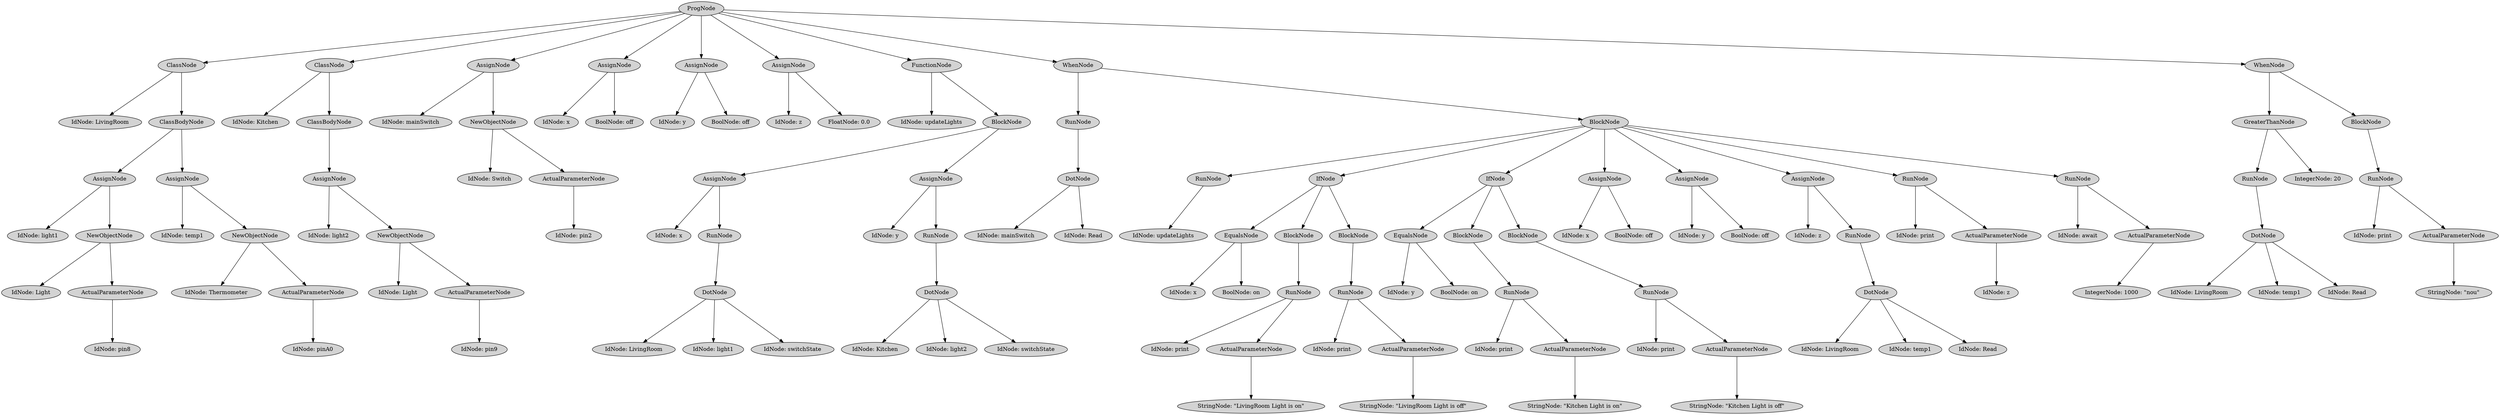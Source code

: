 digraph G {
	graph [ranksep=1.5 ratio=fill]
	node [style=filled]
	951873 [label=ProgNode]
	3812611 [label=ClassNode]
	951873 -> 3812611
	3811321 [label="IdNode: LivingRoom"]
	3812611 -> 3811321
	3811325 [label=ClassBodyNode]
	3812611 -> 3811325
	3812617 [label=AssignNode]
	3811325 -> 3812617
	3812613 [label="IdNode: light1"]
	3812617 -> 3812613
	3812635 [label=NewObjectNode]
	3812617 -> 3812635
	3812637 [label="IdNode: Light"]
	3812635 -> 3812637
	3812639 [label=ActualParameterNode]
	3812635 -> 3812639
	3812663 [label="IdNode: pin8"]
	3812639 -> 3812663
	3812619 [label=AssignNode]
	3811325 -> 3812619
	3812627 [label="IdNode: temp1"]
	3812619 -> 3812627
	3812645 [label=NewObjectNode]
	3812619 -> 3812645
	3812651 [label="IdNode: Thermometer"]
	3812645 -> 3812651
	3812647 [label=ActualParameterNode]
	3812645 -> 3812647
	3812677 [label="IdNode: pinA0"]
	3812647 -> 3812677
	3812621 [label=ClassNode]
	951873 -> 3812621
	3812631 [label="IdNode: Kitchen"]
	3812621 -> 3812631
	3812625 [label=ClassBodyNode]
	3812621 -> 3812625
	3812629 [label=AssignNode]
	3812625 -> 3812629
	3812649 [label="IdNode: light2"]
	3812629 -> 3812649
	3812667 [label=NewObjectNode]
	3812629 -> 3812667
	3812669 [label="IdNode: Light"]
	3812667 -> 3812669
	3812661 [label=ActualParameterNode]
	3812667 -> 3812661
	3812695 [label="IdNode: pin9"]
	3812661 -> 3812695
	3812641 [label=AssignNode]
	951873 -> 3812641
	3812655 [label="IdNode: mainSwitch"]
	3812641 -> 3812655
	3812671 [label=NewObjectNode]
	3812641 -> 3812671
	3812681 [label="IdNode: Switch"]
	3812671 -> 3812681
	3812679 [label=ActualParameterNode]
	3812671 -> 3812679
	3812707 [label="IdNode: pin2"]
	3812679 -> 3812707
	3812643 [label=AssignNode]
	951873 -> 3812643
	3812659 [label="IdNode: x"]
	3812643 -> 3812659
	3812687 [label="BoolNode: off"]
	3812643 -> 3812687
	3812633 [label=AssignNode]
	951873 -> 3812633
	3812683 [label="IdNode: y"]
	3812633 -> 3812683
	3812693 [label="BoolNode: off"]
	3812633 -> 3812693
	3812665 [label=AssignNode]
	951873 -> 3812665
	3812691 [label="IdNode: z"]
	3812665 -> 3812691
	3812705 [label="FloatNode: 0.0"]
	3812665 -> 3812705
	3812675 [label=FunctionNode]
	951873 -> 3812675
	3812673 [label="IdNode: updateLights"]
	3812675 -> 3812673
	3812685 [label=BlockNode]
	3812675 -> 3812685
	3812703 [label=AssignNode]
	3812685 -> 3812703
	3812711 [label="IdNode: x"]
	3812703 -> 3812711
	3812725 [label=RunNode]
	3812703 -> 3812725
	3812739 [label=DotNode]
	3812725 -> 3812739
	3812733 [label="IdNode: LivingRoom"]
	3812739 -> 3812733
	3812737 [label="IdNode: light1"]
	3812739 -> 3812737
	3812741 [label="IdNode: switchState"]
	3812739 -> 3812741
	3812715 [label=AssignNode]
	3812685 -> 3812715
	3812717 [label="IdNode: y"]
	3812715 -> 3812717
	3812743 [label=RunNode]
	3812715 -> 3812743
	3812755 [label=DotNode]
	3812743 -> 3812755
	3812749 [label="IdNode: Kitchen"]
	3812755 -> 3812749
	3812753 [label="IdNode: light2"]
	3812755 -> 3812753
	3812757 [label="IdNode: switchState"]
	3812755 -> 3812757
	3812697 [label=WhenNode]
	951873 -> 3812697
	3812747 [label=RunNode]
	3812697 -> 3812747
	3812759 [label=DotNode]
	3812747 -> 3812759
	3812751 [label="IdNode: mainSwitch"]
	3812759 -> 3812751
	3812761 [label="IdNode: Read"]
	3812759 -> 3812761
	3812713 [label=BlockNode]
	3812697 -> 3812713
	3812709 [label=RunNode]
	3812713 -> 3812709
	3812727 [label="IdNode: updateLights"]
	3812709 -> 3812727
	3812721 [label=IfNode]
	3812713 -> 3812721
	3812763 [label=EqualsNode]
	3812721 -> 3812763
	3812777 [label="IdNode: x"]
	3812763 -> 3812777
	3812781 [label="BoolNode: on"]
	3812763 -> 3812781
	3812765 [label=BlockNode]
	3812721 -> 3812765
	3812735 [label=RunNode]
	3812765 -> 3812735
	3812773 [label="IdNode: print"]
	3812735 -> 3812773
	3812767 [label=ActualParameterNode]
	3812735 -> 3812767
	3812791 [label="StringNode: \"LivingRoom Light is on\""]
	3812767 -> 3812791
	3812779 [label=BlockNode]
	3812721 -> 3812779
	3812775 [label=RunNode]
	3812779 -> 3812775
	3812787 [label="IdNode: print"]
	3812775 -> 3812787
	3812783 [label=ActualParameterNode]
	3812775 -> 3812783
	3812805 [label="StringNode: \"LivingRoom Light is off\""]
	3812783 -> 3812805
	3812769 [label=IfNode]
	3812713 -> 3812769
	3812785 [label=EqualsNode]
	3812769 -> 3812785
	3812803 [label="IdNode: y"]
	3812785 -> 3812803
	3812811 [label="BoolNode: on"]
	3812785 -> 3812811
	3812793 [label=BlockNode]
	3812769 -> 3812793
	3812795 [label=RunNode]
	3812793 -> 3812795
	3812801 [label="IdNode: print"]
	3812795 -> 3812801
	3812789 [label=ActualParameterNode]
	3812795 -> 3812789
	3812821 [label="StringNode: \"Kitchen Light is on\""]
	3812789 -> 3812821
	3812809 [label=BlockNode]
	3812769 -> 3812809
	3812807 [label=RunNode]
	3812809 -> 3812807
	3812817 [label="IdNode: print"]
	3812807 -> 3812817
	3812813 [label=ActualParameterNode]
	3812807 -> 3812813
	3812835 [label="StringNode: \"Kitchen Light is off\""]
	3812813 -> 3812835
	3812797 [label=AssignNode]
	3812713 -> 3812797
	3812825 [label="IdNode: x"]
	3812797 -> 3812825
	3812837 [label="BoolNode: off"]
	3812797 -> 3812837
	3812771 [label=AssignNode]
	3812713 -> 3812771
	3812819 [label="IdNode: y"]
	3812771 -> 3812819
	3812843 [label="BoolNode: off"]
	3812771 -> 3812843
	3812799 [label=AssignNode]
	3812713 -> 3812799
	3812833 [label="IdNode: z"]
	3812799 -> 3812833
	3812851 [label=RunNode]
	3812799 -> 3812851
	3812863 [label=DotNode]
	3812851 -> 3812863
	3812857 [label="IdNode: LivingRoom"]
	3812863 -> 3812857
	3812861 [label="IdNode: temp1"]
	3812863 -> 3812861
	3816963 [label="IdNode: Read"]
	3812863 -> 3816963
	3812815 [label=RunNode]
	3812713 -> 3812815
	3812845 [label="IdNode: print"]
	3812815 -> 3812845
	3812827 [label=ActualParameterNode]
	3812815 -> 3812827
	3816971 [label="IdNode: z"]
	3812827 -> 3816971
	3812831 [label=RunNode]
	3812713 -> 3812831
	3812849 [label="IdNode: await"]
	3812831 -> 3812849
	3812841 [label=ActualParameterNode]
	3812831 -> 3812841
	3816979 [label="IntegerNode: 1000"]
	3812841 -> 3816979
	3812729 [label=WhenNode]
	951873 -> 3812729
	3812839 [label=GreaterThanNode]
	3812729 -> 3812839
	3812853 [label=RunNode]
	3812839 -> 3812853
	3816969 [label=DotNode]
	3812853 -> 3816969
	3816973 [label="IdNode: LivingRoom"]
	3816969 -> 3816973
	3816981 [label="IdNode: temp1"]
	3816969 -> 3816981
	3816977 [label="IdNode: Read"]
	3816969 -> 3816977
	3816983 [label="IntegerNode: 20"]
	3812839 -> 3816983
	3812829 [label=BlockNode]
	3812729 -> 3812829
	3812823 [label=RunNode]
	3812829 -> 3812823
	3812847 [label="IdNode: print"]
	3812823 -> 3812847
	3812855 [label=ActualParameterNode]
	3812823 -> 3812855
	3816993 [label="StringNode: \"nou\""]
	3812855 -> 3816993
	overlap=false
}
